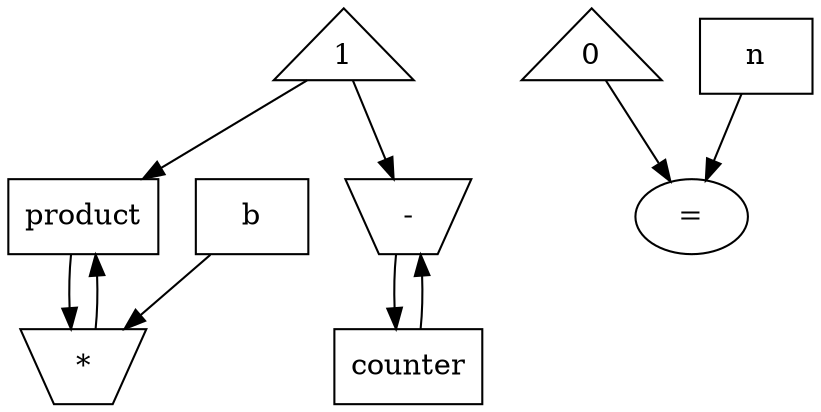 // Data-flow diagram for Exponent register machine

digraph IterativeExponent {
        // constants
        1 [shape=triangle];
        0 [shape=triangle];

        // registers
        n [shape=box];
        b [shape=box];
        product [shape=box];
        counter [shape=box];
        
        // operations
        "*" [shape=polygon,sides=4,distortion=0.6];
        "-" [shape=polygon,sides=4,distortion=0.6];

        // tests
        "=";

        // edges
        1 -> product;
        n -> "=";
        0 -> "=";
        "-" -> counter [weight=8];
        counter -> "-";
        1 -> "-";
        "*" -> product [weight=8];
        product -> "*";
        b -> "*";
}